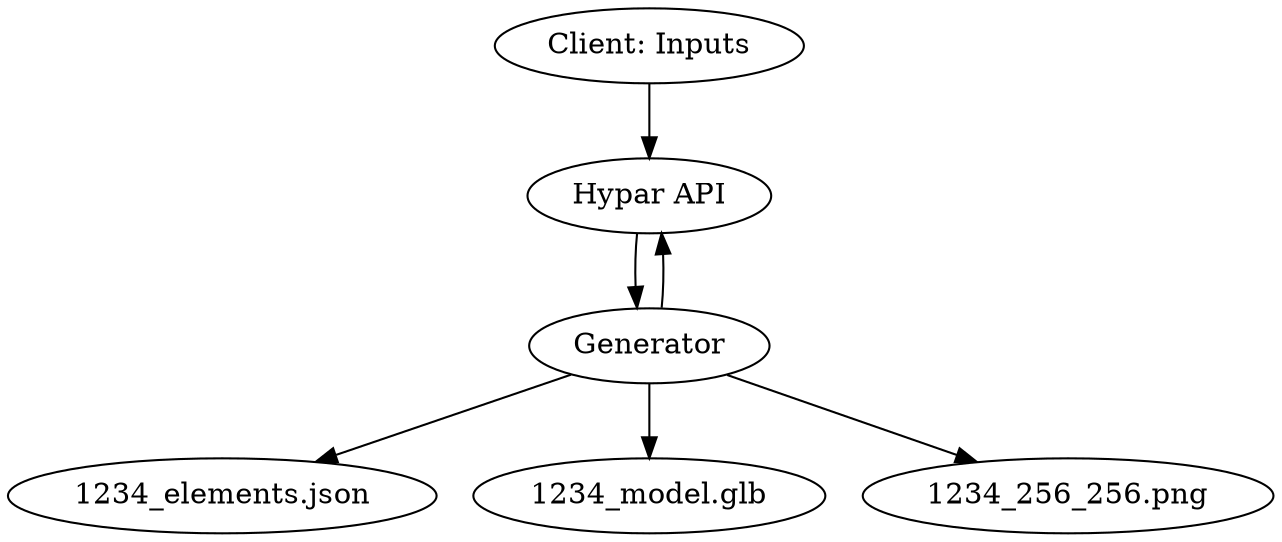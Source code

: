 digraph G {
  "Client: Inputs" -> "Hypar API"
  "Hypar API" -> "Generator"
  "Generator" -> "Hypar API"
  "Generator" -> "1234_elements.json"
  "Generator" -> "1234_model.glb"
  "Generator" -> "1234_256_256.png"
}
